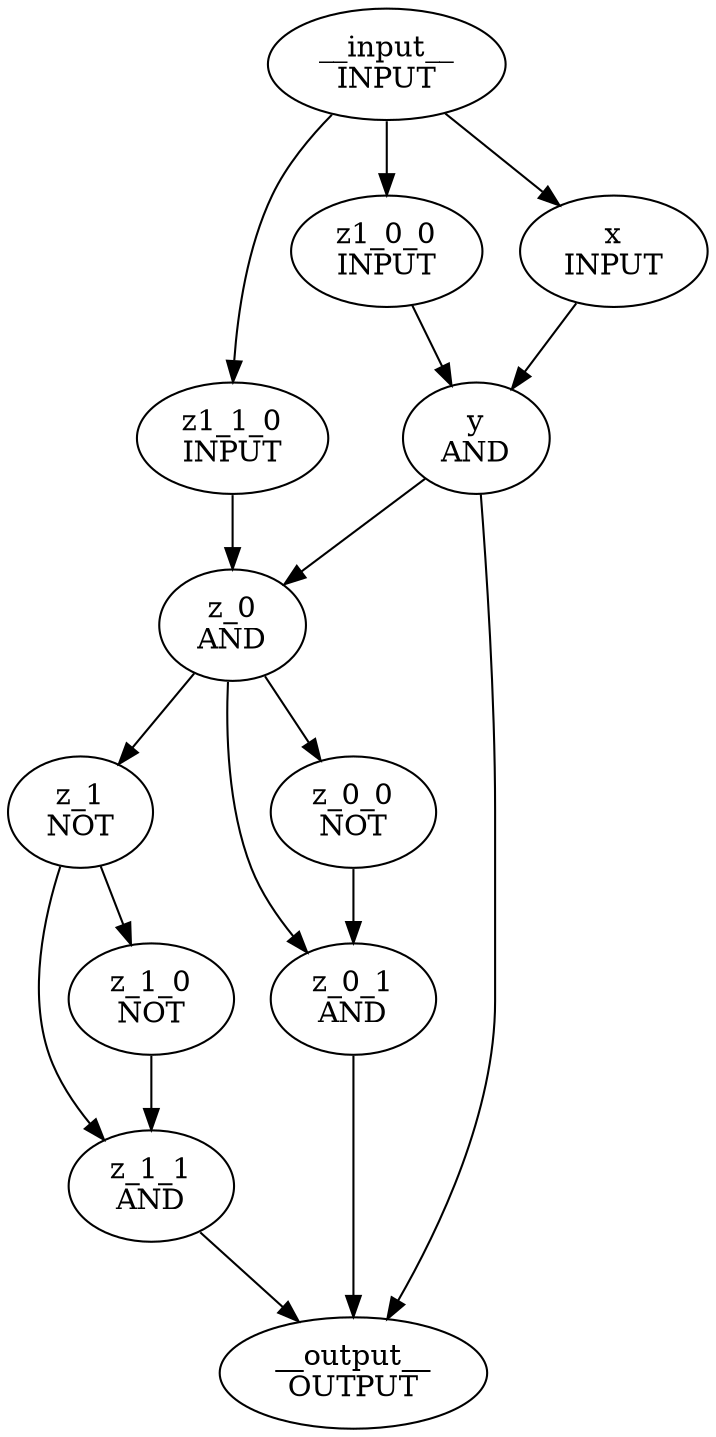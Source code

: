 digraph " test with simple recursion" {
"z_1_1\nAND" -> "__output__\nOUTPUT";
"z_1\nNOT" -> "z_1_1\nAND";
"z_1_0\nNOT" -> "z_1_1\nAND";
"z_1\nNOT" -> "z_1_0\nNOT";
"z_0_1\nAND" -> "__output__\nOUTPUT";
"z_0\nAND" -> "z_0_1\nAND";
"z_0_0\nNOT" -> "z_0_1\nAND";
"z_0\nAND" -> "z_0_0\nNOT";
"__input__\nINPUT" -> "z1_1_0\nINPUT";
"__input__\nINPUT" -> "z1_0_0\nINPUT";
"__input__\nINPUT" -> "x\nINPUT";
"y\nAND" -> "__output__\nOUTPUT";
"x\nINPUT" -> "y\nAND";
"z1_0_0\nINPUT" -> "y\nAND";
"z_0\nAND" -> "z_1\nNOT";
"y\nAND" -> "z_0\nAND";
"z1_1_0\nINPUT" -> "z_0\nAND";
}